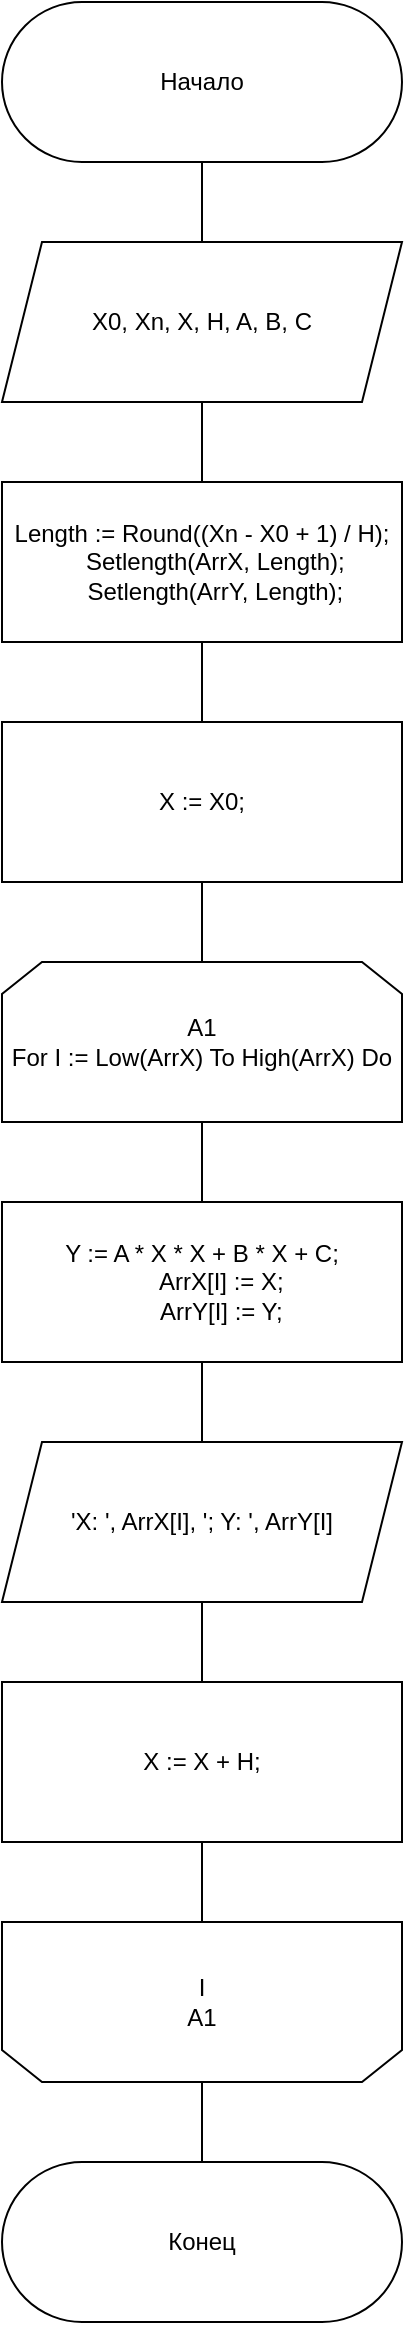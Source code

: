 <mxfile version="21.7.5" type="device">
  <diagram name="Страница — 1" id="_oemBP1g_PotkqW6JtXX">
    <mxGraphModel dx="1036" dy="606" grid="1" gridSize="10" guides="1" tooltips="1" connect="1" arrows="1" fold="1" page="1" pageScale="1" pageWidth="827" pageHeight="1169" math="0" shadow="0">
      <root>
        <mxCell id="0" />
        <mxCell id="1" parent="0" />
        <mxCell id="UUmOzadUBYJGo6b5tnpJ-1" value="Начало" style="rounded=1;whiteSpace=wrap;html=1;arcSize=50;" parent="1" vertex="1">
          <mxGeometry x="280" y="80" width="200" height="80" as="geometry" />
        </mxCell>
        <mxCell id="UUmOzadUBYJGo6b5tnpJ-2" value="X0, Xn, X, H, A, B, C" style="shape=parallelogram;perimeter=parallelogramPerimeter;whiteSpace=wrap;html=1;fixedSize=1;" parent="1" vertex="1">
          <mxGeometry x="280" y="200" width="200" height="80" as="geometry" />
        </mxCell>
        <mxCell id="UUmOzadUBYJGo6b5tnpJ-3" value="&lt;div&gt;Length := Round((Xn - X0 + 1) / H);&lt;/div&gt;&lt;div&gt;&amp;nbsp; &amp;nbsp; Setlength(ArrX, Length);&lt;/div&gt;&lt;div&gt;&amp;nbsp; &amp;nbsp; Setlength(ArrY, Length);&lt;/div&gt;" style="rounded=0;whiteSpace=wrap;html=1;" parent="1" vertex="1">
          <mxGeometry x="280" y="320" width="200" height="80" as="geometry" />
        </mxCell>
        <mxCell id="UUmOzadUBYJGo6b5tnpJ-4" value="X := X0;" style="rounded=0;whiteSpace=wrap;html=1;" parent="1" vertex="1">
          <mxGeometry x="280" y="440" width="200" height="80" as="geometry" />
        </mxCell>
        <mxCell id="UUmOzadUBYJGo6b5tnpJ-5" value="A1&lt;br&gt;For I := Low(ArrX) To High(ArrX) Do" style="shape=loopLimit;whiteSpace=wrap;html=1;" parent="1" vertex="1">
          <mxGeometry x="280" y="560" width="200" height="80" as="geometry" />
        </mxCell>
        <mxCell id="UUmOzadUBYJGo6b5tnpJ-6" value="&lt;div&gt;Y := A * X * X + B * X + C;&lt;/div&gt;&lt;div&gt;&amp;nbsp; &amp;nbsp; &amp;nbsp; ArrX[I] := X;&lt;/div&gt;&lt;div&gt;&amp;nbsp; &amp;nbsp; &amp;nbsp; ArrY[I] := Y;&lt;/div&gt;" style="rounded=0;whiteSpace=wrap;html=1;" parent="1" vertex="1">
          <mxGeometry x="280" y="680" width="200" height="80" as="geometry" />
        </mxCell>
        <mxCell id="UUmOzadUBYJGo6b5tnpJ-7" value="&#39;X: &#39;, ArrX[I], &#39;; Y: &#39;, ArrY[I]" style="shape=parallelogram;perimeter=parallelogramPerimeter;whiteSpace=wrap;html=1;fixedSize=1;" parent="1" vertex="1">
          <mxGeometry x="280" y="800" width="200" height="80" as="geometry" />
        </mxCell>
        <mxCell id="UUmOzadUBYJGo6b5tnpJ-8" value="X := X + H;" style="rounded=0;whiteSpace=wrap;html=1;" parent="1" vertex="1">
          <mxGeometry x="280" y="920" width="200" height="80" as="geometry" />
        </mxCell>
        <mxCell id="UUmOzadUBYJGo6b5tnpJ-9" value="" style="shape=loopLimit;whiteSpace=wrap;html=1;rotation=-180;" parent="1" vertex="1">
          <mxGeometry x="280" y="1040" width="200" height="80" as="geometry" />
        </mxCell>
        <mxCell id="UUmOzadUBYJGo6b5tnpJ-10" value="Конец" style="rounded=1;whiteSpace=wrap;html=1;arcSize=50;" parent="1" vertex="1">
          <mxGeometry x="280" y="1160" width="200" height="80" as="geometry" />
        </mxCell>
        <mxCell id="UUmOzadUBYJGo6b5tnpJ-11" value="I&lt;br&gt;A1" style="text;html=1;strokeColor=none;fillColor=none;align=center;verticalAlign=middle;whiteSpace=wrap;rounded=0;" parent="1" vertex="1">
          <mxGeometry x="350" y="1065" width="60" height="30" as="geometry" />
        </mxCell>
        <mxCell id="UUmOzadUBYJGo6b5tnpJ-12" value="" style="endArrow=none;html=1;rounded=0;exitX=0.5;exitY=0;exitDx=0;exitDy=0;" parent="1" source="UUmOzadUBYJGo6b5tnpJ-2" edge="1">
          <mxGeometry width="50" height="50" relative="1" as="geometry">
            <mxPoint x="330" y="210" as="sourcePoint" />
            <mxPoint x="380" y="160" as="targetPoint" />
          </mxGeometry>
        </mxCell>
        <mxCell id="UUmOzadUBYJGo6b5tnpJ-13" value="" style="endArrow=none;html=1;rounded=0;exitX=0.5;exitY=0;exitDx=0;exitDy=0;" parent="1" source="UUmOzadUBYJGo6b5tnpJ-3" edge="1">
          <mxGeometry width="50" height="50" relative="1" as="geometry">
            <mxPoint x="330" y="330" as="sourcePoint" />
            <mxPoint x="380" y="280" as="targetPoint" />
          </mxGeometry>
        </mxCell>
        <mxCell id="UUmOzadUBYJGo6b5tnpJ-14" value="" style="endArrow=none;html=1;rounded=0;exitX=0.5;exitY=0;exitDx=0;exitDy=0;" parent="1" source="UUmOzadUBYJGo6b5tnpJ-4" edge="1">
          <mxGeometry width="50" height="50" relative="1" as="geometry">
            <mxPoint x="330" y="450" as="sourcePoint" />
            <mxPoint x="380" y="400" as="targetPoint" />
          </mxGeometry>
        </mxCell>
        <mxCell id="UUmOzadUBYJGo6b5tnpJ-15" value="" style="endArrow=none;html=1;rounded=0;exitX=0.5;exitY=0;exitDx=0;exitDy=0;" parent="1" source="UUmOzadUBYJGo6b5tnpJ-5" edge="1">
          <mxGeometry width="50" height="50" relative="1" as="geometry">
            <mxPoint x="330" y="570" as="sourcePoint" />
            <mxPoint x="380" y="520" as="targetPoint" />
          </mxGeometry>
        </mxCell>
        <mxCell id="UUmOzadUBYJGo6b5tnpJ-16" value="" style="endArrow=none;html=1;rounded=0;exitX=0.5;exitY=0;exitDx=0;exitDy=0;" parent="1" source="UUmOzadUBYJGo6b5tnpJ-6" edge="1">
          <mxGeometry width="50" height="50" relative="1" as="geometry">
            <mxPoint x="330" y="690" as="sourcePoint" />
            <mxPoint x="380" y="640" as="targetPoint" />
          </mxGeometry>
        </mxCell>
        <mxCell id="UUmOzadUBYJGo6b5tnpJ-17" value="" style="endArrow=none;html=1;rounded=0;exitX=0.5;exitY=0;exitDx=0;exitDy=0;" parent="1" source="UUmOzadUBYJGo6b5tnpJ-7" edge="1">
          <mxGeometry width="50" height="50" relative="1" as="geometry">
            <mxPoint x="330" y="810" as="sourcePoint" />
            <mxPoint x="380" y="760" as="targetPoint" />
          </mxGeometry>
        </mxCell>
        <mxCell id="UUmOzadUBYJGo6b5tnpJ-18" value="" style="endArrow=none;html=1;rounded=0;exitX=0.5;exitY=0;exitDx=0;exitDy=0;" parent="1" source="UUmOzadUBYJGo6b5tnpJ-8" edge="1">
          <mxGeometry width="50" height="50" relative="1" as="geometry">
            <mxPoint x="330" y="930" as="sourcePoint" />
            <mxPoint x="380" y="880" as="targetPoint" />
          </mxGeometry>
        </mxCell>
        <mxCell id="UUmOzadUBYJGo6b5tnpJ-19" value="" style="endArrow=none;html=1;rounded=0;exitX=0.5;exitY=1;exitDx=0;exitDy=0;" parent="1" source="UUmOzadUBYJGo6b5tnpJ-9" edge="1">
          <mxGeometry width="50" height="50" relative="1" as="geometry">
            <mxPoint x="330" y="1050" as="sourcePoint" />
            <mxPoint x="380" y="1000" as="targetPoint" />
          </mxGeometry>
        </mxCell>
        <mxCell id="UUmOzadUBYJGo6b5tnpJ-20" value="" style="endArrow=none;html=1;rounded=0;exitX=0.5;exitY=0;exitDx=0;exitDy=0;" parent="1" source="UUmOzadUBYJGo6b5tnpJ-10" edge="1">
          <mxGeometry width="50" height="50" relative="1" as="geometry">
            <mxPoint x="330" y="1170" as="sourcePoint" />
            <mxPoint x="380" y="1120" as="targetPoint" />
          </mxGeometry>
        </mxCell>
      </root>
    </mxGraphModel>
  </diagram>
</mxfile>
